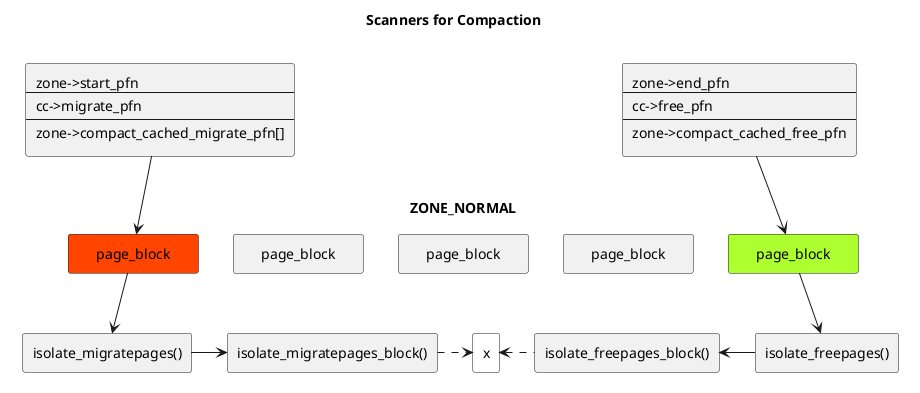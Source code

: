 @startuml
skinparam ComponentStyle rectangle
skinparam RectangleBorderColor transparent
'left to right direction

title Scanners for Compaction

rectangle ZONE_NORMAL {
    component "     page_block     " as pb1 #OrangeRed
    component "     page_block     " as pb2
    component "     page_block     " as pb3
    component "     page_block     " as pb4
    component "     page_block     " as pb5 #GreenYellow

    pb1-right[hidden]-pb2
    pb2-right[hidden]-pb3
    pb3-right[hidden]-pb4
    pb4-right[hidden]-pb5
}

rectangle {
    component zone_start [
    zone->start_pfn
    ----
    cc->migrate_pfn
    ----
    zone->compact_cached_migrate_pfn[]
    ]

    component "xxxxxxxxxxxxxxxxxxxxxxxxxxxxxxxx" as sep1 $tag1

    component zone_end [
    zone->end_pfn
    ----
    cc->free_pfn
    ----
    zone->compact_cached_free_pfn
    ]

    zone_start-right-sep1
    zone_end-left-sep1
    hide $tag1
}

rectangle {
    [isolate_migratepages()]
    [x] #transparent
    [isolate_freepages()]
    [isolate_migratepages_block()]
    [isolate_freepages_block()]

    [isolate_migratepages()]-right->[isolate_migratepages_block()]
    [isolate_freepages()]-left->[isolate_freepages_block()]

    [isolate_migratepages_block()].right.>[x]
    [isolate_freepages_block()].left.>[x]
}


pb1<-up-[zone_start]
pb5<-up-[zone_end]

pb1-down->[isolate_migratepages()]
pb5-down->[isolate_freepages()]


@enduml